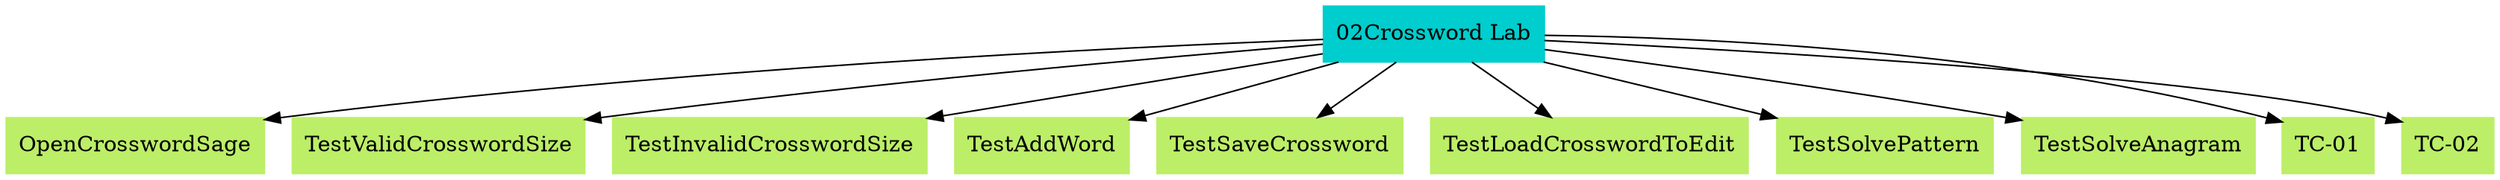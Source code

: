 // TS <-> TC
digraph {
	"02Crossword Lab" [color=cyan3 shape=box style=filled]
	OpenCrosswordSage [color=darkolivegreen2 shape=box style=filled]
		"02Crossword Lab" -> OpenCrosswordSage [len=10]
	TestValidCrosswordSize [color=darkolivegreen2 shape=box style=filled]
		"02Crossword Lab" -> TestValidCrosswordSize [len=10]
	TestInvalidCrosswordSize [color=darkolivegreen2 shape=box style=filled]
		"02Crossword Lab" -> TestInvalidCrosswordSize [len=10]
	TestAddWord [color=darkolivegreen2 shape=box style=filled]
		"02Crossword Lab" -> TestAddWord [len=10]
	TestSaveCrossword [color=darkolivegreen2 shape=box style=filled]
		"02Crossword Lab" -> TestSaveCrossword [len=10]
	TestLoadCrosswordToEdit [color=darkolivegreen2 shape=box style=filled]
		"02Crossword Lab" -> TestLoadCrosswordToEdit [len=10]
	TestSolvePattern [color=darkolivegreen2 shape=box style=filled]
		"02Crossword Lab" -> TestSolvePattern [len=10]
	TestSolveAnagram [color=darkolivegreen2 shape=box style=filled]
		"02Crossword Lab" -> TestSolveAnagram [len=10]
	"TC-01" [color=darkolivegreen2 shape=box style=filled]
		"02Crossword Lab" -> "TC-01" [len=10]
	"TC-02" [color=darkolivegreen2 shape=box style=filled]
		"02Crossword Lab" -> "TC-02" [len=10]
}